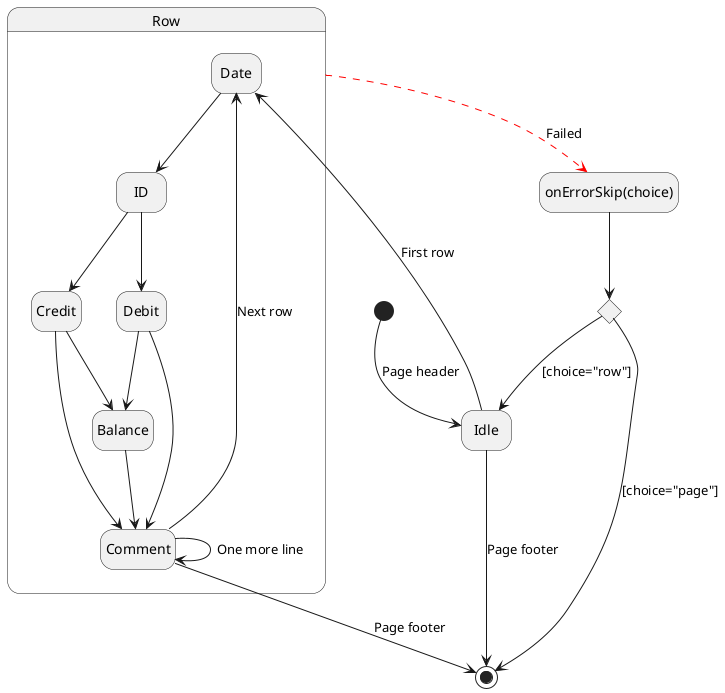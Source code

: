 @startuml vcb extractor
hide empty description
[*] --> Idle: Page header
State Row {
    Idle --> Date: First row
    Date --> ID
    ID --> Debit
    ID --> Credit
    Debit --> Balance
    Credit --> Balance
    Debit --> Comment
    Credit --> Comment
    Balance --> Comment
    Comment --> Comment: One more line
    Comment --> Date: Next row
}
Comment --> [*]: Page footer
state "onErrorSkip(choice)" as onErrorChoice <<sdlreceive>>
state skipChoice <<choice>>
onErrorChoice --> skipChoice
Row -[#red,dashed]-> onErrorChoice: Failed
skipChoice --> Idle: [choice="row"]
skipChoice --> [*]: [choice="page"]
Idle --> [*]: Page footer
@enduml